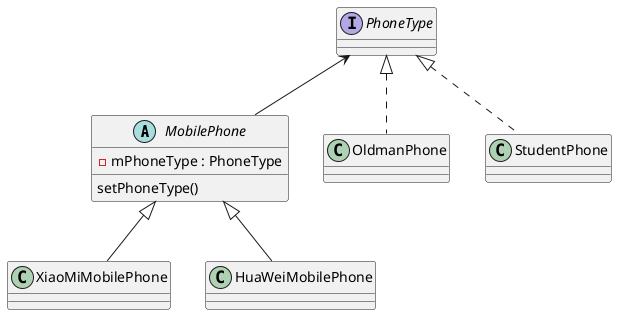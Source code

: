 @startuml

abstract class MobilePhone{
    - mPhoneType : PhoneType
    setPhoneType()
}

class XiaoMiMobilePhone{
}

class HuaWeiMobilePhone{
}


interface PhoneType{
}

class OldmanPhone{
}
class StudentPhone{
}

MobilePhone <|-- XiaoMiMobilePhone
MobilePhone <|-- HuaWeiMobilePhone
PhoneType <|.. OldmanPhone
PhoneType <|.. StudentPhone
PhoneType <-- MobilePhone

@enduml